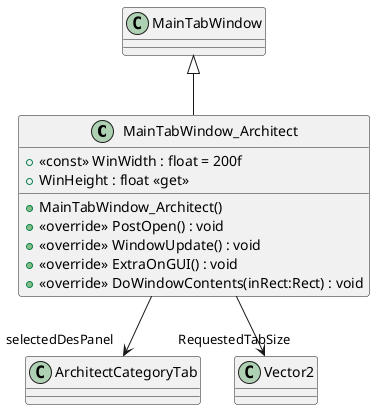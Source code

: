 @startuml
class MainTabWindow_Architect {
    + <<const>> WinWidth : float = 200f
    + WinHeight : float <<get>>
    + MainTabWindow_Architect()
    + <<override>> PostOpen() : void
    + <<override>> WindowUpdate() : void
    + <<override>> ExtraOnGUI() : void
    + <<override>> DoWindowContents(inRect:Rect) : void
}
MainTabWindow <|-- MainTabWindow_Architect
MainTabWindow_Architect --> "selectedDesPanel" ArchitectCategoryTab
MainTabWindow_Architect --> "RequestedTabSize" Vector2
@enduml
